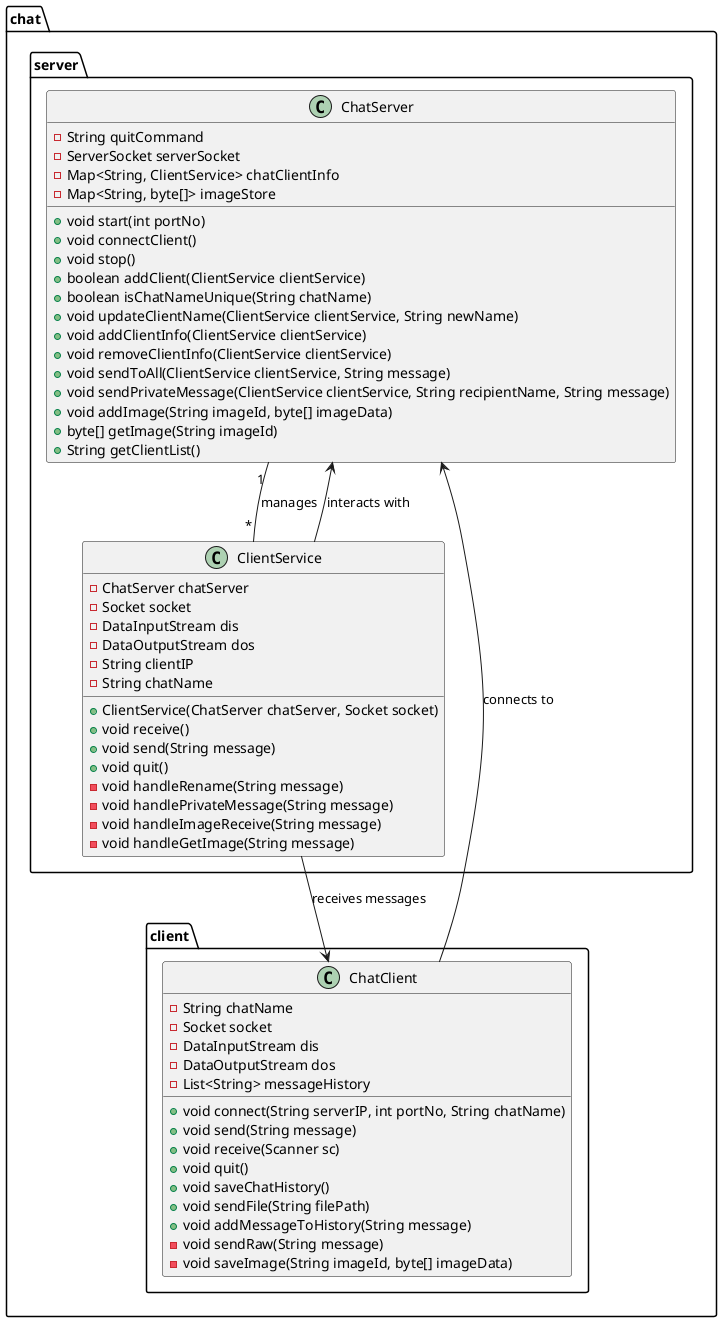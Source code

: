 @startuml

package "chat.client" {
    class ChatClient {
        - String chatName
        - Socket socket
        - DataInputStream dis
        - DataOutputStream dos
        - List<String> messageHistory

        + void connect(String serverIP, int portNo, String chatName)
        + void send(String message)
        + void receive(Scanner sc)
        + void quit()
        + void saveChatHistory()
        + void sendFile(String filePath)
        + void addMessageToHistory(String message)
        - void sendRaw(String message)
        - void saveImage(String imageId, byte[] imageData)
    }
}

package "chat.server" {
    class ChatServer {
        - String quitCommand
        - ServerSocket serverSocket
        - Map<String, ClientService> chatClientInfo
        - Map<String, byte[]> imageStore

        + void start(int portNo)
        + void connectClient()
        + void stop()
        + boolean addClient(ClientService clientService)
        + boolean isChatNameUnique(String chatName)
        + void updateClientName(ClientService clientService, String newName)
        + void addClientInfo(ClientService clientService)
        + void removeClientInfo(ClientService clientService)
        + void sendToAll(ClientService clientService, String message)
        + void sendPrivateMessage(ClientService clientService, String recipientName, String message)
        + void addImage(String imageId, byte[] imageData)
        + byte[] getImage(String imageId)
        + String getClientList()
    }

    class ClientService {
        - ChatServer chatServer
        - Socket socket
        - DataInputStream dis
        - DataOutputStream dos
        - String clientIP
        - String chatName

        + ClientService(ChatServer chatServer, Socket socket)
        + void receive()
        + void send(String message)
        + void quit()
        - void handleRename(String message)
        - void handlePrivateMessage(String message)
        - void handleImageReceive(String message)
        - void handleGetImage(String message)
    }
}

ChatServer "1" -- "*" ClientService : manages
ChatClient --> ChatServer : connects to
ClientService --> ChatServer : interacts with
ClientService --> ChatClient : receives messages

@enduml
